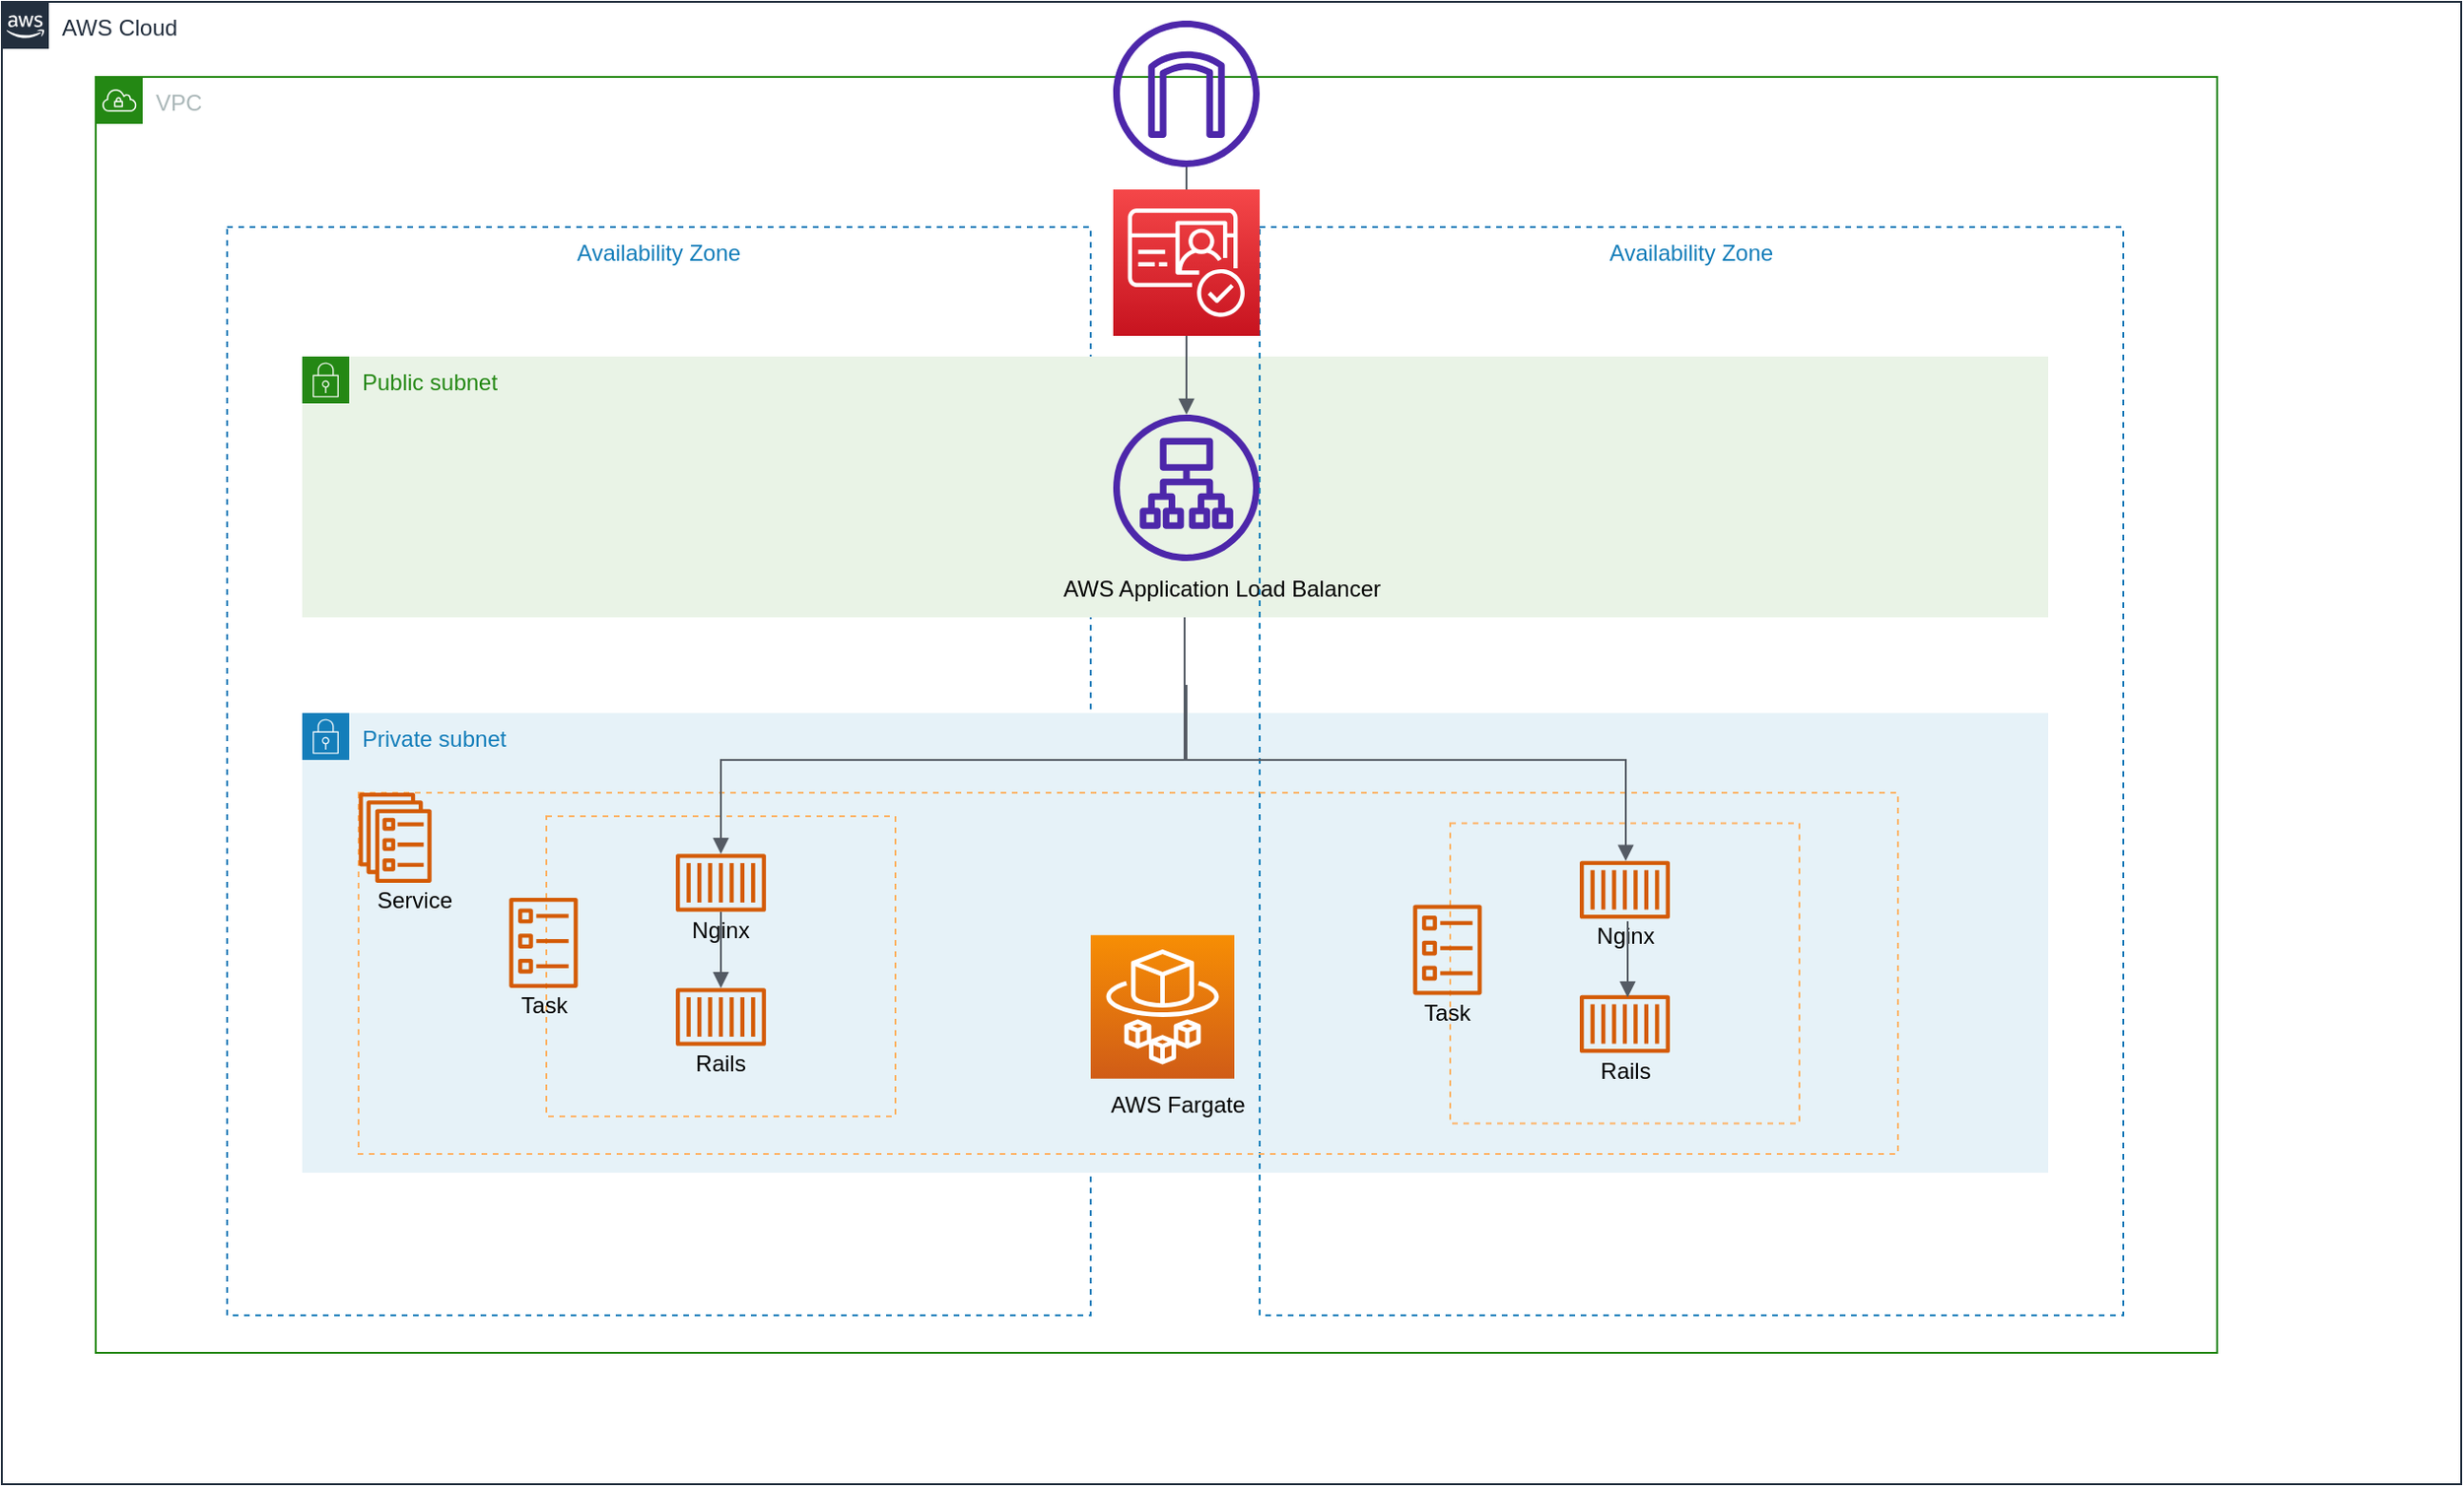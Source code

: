 <mxfile>
    <diagram id="s5NGnHYuqPs6r2TMpPu3" name="システム構成">
        <mxGraphModel dx="1018" dy="433" grid="1" gridSize="10" guides="1" tooltips="1" connect="1" arrows="1" fold="1" page="1" pageScale="1" pageWidth="827" pageHeight="1169" background="#FFFFFF" math="0" shadow="0">
            <root>
                <mxCell id="0"/>
                <mxCell id="1" parent="0"/>
                <mxCell id="2" value="AWS Cloud" style="points=[[0,0],[0.25,0],[0.5,0],[0.75,0],[1,0],[1,0.25],[1,0.5],[1,0.75],[1,1],[0.75,1],[0.5,1],[0.25,1],[0,1],[0,0.75],[0,0.5],[0,0.25]];outlineConnect=0;gradientColor=none;html=1;whiteSpace=wrap;fontSize=12;fontStyle=0;container=1;pointerEvents=0;collapsible=0;recursiveResize=0;shape=mxgraph.aws4.group;grIcon=mxgraph.aws4.group_aws_cloud_alt;strokeColor=#232F3E;fillColor=none;verticalAlign=top;align=left;spacingLeft=30;fontColor=#232F3E;dashed=0;" parent="1" vertex="1">
                    <mxGeometry x="40" y="40" width="1310" height="790" as="geometry"/>
                </mxCell>
                <mxCell id="4" value="VPC" style="points=[[0,0],[0.25,0],[0.5,0],[0.75,0],[1,0],[1,0.25],[1,0.5],[1,0.75],[1,1],[0.75,1],[0.5,1],[0.25,1],[0,1],[0,0.75],[0,0.5],[0,0.25]];outlineConnect=0;gradientColor=none;html=1;whiteSpace=wrap;fontSize=12;fontStyle=0;container=1;pointerEvents=0;collapsible=0;recursiveResize=0;shape=mxgraph.aws4.group;grIcon=mxgraph.aws4.group_vpc;strokeColor=#248814;fillColor=none;verticalAlign=top;align=left;spacingLeft=30;fontColor=#AAB7B8;dashed=0;" parent="2" vertex="1">
                    <mxGeometry x="50" y="40" width="1130" height="680" as="geometry"/>
                </mxCell>
                <mxCell id="16" value="Availability Zone" style="fillColor=none;strokeColor=#147EBA;dashed=1;verticalAlign=top;fontStyle=0;fontColor=#147EBA;" parent="4" vertex="1">
                    <mxGeometry x="70" y="80" width="460" height="580" as="geometry"/>
                </mxCell>
                <mxCell id="26" value="Private subnet" style="points=[[0,0],[0.25,0],[0.5,0],[0.75,0],[1,0],[1,0.25],[1,0.5],[1,0.75],[1,1],[0.75,1],[0.5,1],[0.25,1],[0,1],[0,0.75],[0,0.5],[0,0.25]];outlineConnect=0;gradientColor=none;html=1;whiteSpace=wrap;fontSize=12;fontStyle=0;container=1;pointerEvents=0;collapsible=0;recursiveResize=0;shape=mxgraph.aws4.group;grIcon=mxgraph.aws4.group_security_group;grStroke=0;strokeColor=#147EBA;fillColor=#E6F2F8;verticalAlign=top;align=left;spacingLeft=30;fontColor=#147EBA;dashed=0;" parent="4" vertex="1">
                    <mxGeometry x="110" y="339" width="930" height="245" as="geometry"/>
                </mxCell>
                <mxCell id="24" value="Public subnet" style="points=[[0,0],[0.25,0],[0.5,0],[0.75,0],[1,0],[1,0.25],[1,0.5],[1,0.75],[1,1],[0.75,1],[0.5,1],[0.25,1],[0,1],[0,0.75],[0,0.5],[0,0.25]];outlineConnect=0;gradientColor=none;html=1;whiteSpace=wrap;fontSize=12;fontStyle=0;container=1;pointerEvents=0;collapsible=0;recursiveResize=0;shape=mxgraph.aws4.group;grIcon=mxgraph.aws4.group_security_group;grStroke=0;strokeColor=#248814;fillColor=#E9F3E6;verticalAlign=top;align=left;spacingLeft=30;fontColor=#248814;dashed=0;" parent="4" vertex="1">
                    <mxGeometry x="110" y="149" width="930" height="139" as="geometry"/>
                </mxCell>
                <mxCell id="28" value="" style="sketch=0;outlineConnect=0;fontColor=#232F3E;gradientColor=none;fillColor=#4D27AA;strokeColor=none;dashed=0;verticalLabelPosition=bottom;verticalAlign=top;align=center;html=1;fontSize=12;fontStyle=0;aspect=fixed;pointerEvents=1;shape=mxgraph.aws4.application_load_balancer;" parent="24" vertex="1">
                    <mxGeometry x="432" y="31" width="78" height="78" as="geometry"/>
                </mxCell>
                <mxCell id="70" value="AWS Application Load Balancer" style="text;html=1;strokeColor=none;fillColor=none;align=center;verticalAlign=middle;whiteSpace=wrap;rounded=0;" parent="24" vertex="1">
                    <mxGeometry x="400" y="109" width="180" height="30" as="geometry"/>
                </mxCell>
                <mxCell id="34" value="Availability Zone" style="fillColor=none;strokeColor=#147EBA;dashed=1;verticalAlign=top;fontStyle=0;fontColor=#147EBA;" parent="4" vertex="1">
                    <mxGeometry x="620" y="80" width="460" height="580" as="geometry"/>
                </mxCell>
                <mxCell id="32" value="" style="fillColor=none;strokeColor=#FFB366;dashed=1;verticalAlign=top;fontStyle=0;fontColor=#5A6C86;" parent="4" vertex="1">
                    <mxGeometry x="140" y="381.5" width="820" height="192.5" as="geometry"/>
                </mxCell>
                <mxCell id="35" value="" style="fillColor=none;strokeColor=#FFB366;dashed=1;verticalAlign=top;fontStyle=0;fontColor=#5A6C86;" parent="4" vertex="1">
                    <mxGeometry x="240" y="394" width="186" height="160" as="geometry"/>
                </mxCell>
                <mxCell id="39" value="" style="group" parent="4" vertex="1" connectable="0">
                    <mxGeometry x="303" y="414" width="60" height="50" as="geometry"/>
                </mxCell>
                <mxCell id="37" value="" style="sketch=0;outlineConnect=0;fontColor=#232F3E;gradientColor=none;fillColor=#D45B07;strokeColor=none;dashed=0;verticalLabelPosition=bottom;verticalAlign=top;align=center;html=1;fontSize=12;fontStyle=0;aspect=fixed;pointerEvents=1;shape=mxgraph.aws4.container_1;" parent="39" vertex="1">
                    <mxGeometry x="6" width="48" height="31" as="geometry"/>
                </mxCell>
                <mxCell id="38" value="Nginx" style="text;html=1;strokeColor=none;fillColor=none;align=center;verticalAlign=middle;whiteSpace=wrap;rounded=0;" parent="39" vertex="1">
                    <mxGeometry y="31" width="60" height="19" as="geometry"/>
                </mxCell>
                <mxCell id="40" value="" style="group" parent="4" vertex="1" connectable="0">
                    <mxGeometry x="303" y="485.5" width="60" height="50" as="geometry"/>
                </mxCell>
                <mxCell id="41" value="" style="sketch=0;outlineConnect=0;fontColor=#232F3E;gradientColor=none;fillColor=#D45B07;strokeColor=none;dashed=0;verticalLabelPosition=bottom;verticalAlign=top;align=center;html=1;fontSize=12;fontStyle=0;aspect=fixed;pointerEvents=1;shape=mxgraph.aws4.container_1;" parent="40" vertex="1">
                    <mxGeometry x="6" width="48" height="31" as="geometry"/>
                </mxCell>
                <mxCell id="42" value="Rails" style="text;html=1;strokeColor=none;fillColor=none;align=center;verticalAlign=middle;whiteSpace=wrap;rounded=0;" parent="40" vertex="1">
                    <mxGeometry y="31" width="60" height="19" as="geometry"/>
                </mxCell>
                <mxCell id="45" value="" style="group" parent="4" vertex="1" connectable="0">
                    <mxGeometry x="208.5" y="437.5" width="60" height="66.5" as="geometry"/>
                </mxCell>
                <mxCell id="36" value="" style="sketch=0;outlineConnect=0;fontColor=#232F3E;gradientColor=none;fillColor=#D45B07;strokeColor=none;dashed=0;verticalLabelPosition=bottom;verticalAlign=top;align=center;html=1;fontSize=12;fontStyle=0;aspect=fixed;pointerEvents=1;shape=mxgraph.aws4.ecs_task;" parent="45" vertex="1">
                    <mxGeometry x="11.5" width="37" height="48" as="geometry"/>
                </mxCell>
                <mxCell id="43" value="Task" style="text;html=1;strokeColor=none;fillColor=none;align=center;verticalAlign=middle;whiteSpace=wrap;rounded=0;" parent="45" vertex="1">
                    <mxGeometry y="48" width="60" height="18.5" as="geometry"/>
                </mxCell>
                <mxCell id="46" value="" style="group" parent="4" vertex="1" connectable="0">
                    <mxGeometry x="140" y="381.5" width="60" height="66.75" as="geometry"/>
                </mxCell>
                <mxCell id="31" value="" style="sketch=0;outlineConnect=0;fontColor=#232F3E;gradientColor=none;fillColor=#D45B07;strokeColor=none;dashed=0;verticalLabelPosition=bottom;verticalAlign=top;align=center;html=1;fontSize=12;fontStyle=0;aspect=fixed;pointerEvents=1;shape=mxgraph.aws4.ecs_service;" parent="46" vertex="1">
                    <mxGeometry width="39" height="48" as="geometry"/>
                </mxCell>
                <mxCell id="44" value="Service" style="text;html=1;strokeColor=none;fillColor=none;align=center;verticalAlign=middle;whiteSpace=wrap;rounded=0;" parent="46" vertex="1">
                    <mxGeometry y="48.25" width="60" height="18.5" as="geometry"/>
                </mxCell>
                <mxCell id="48" value="" style="fillColor=none;strokeColor=#FFB366;dashed=1;verticalAlign=top;fontStyle=0;fontColor=#5A6C86;" parent="4" vertex="1">
                    <mxGeometry x="721.5" y="397.75" width="186" height="160" as="geometry"/>
                </mxCell>
                <mxCell id="49" value="" style="group" parent="4" vertex="1" connectable="0">
                    <mxGeometry x="784.5" y="417.75" width="60" height="50" as="geometry"/>
                </mxCell>
                <mxCell id="50" value="" style="sketch=0;outlineConnect=0;fontColor=#232F3E;gradientColor=none;fillColor=#D45B07;strokeColor=none;dashed=0;verticalLabelPosition=bottom;verticalAlign=top;align=center;html=1;fontSize=12;fontStyle=0;aspect=fixed;pointerEvents=1;shape=mxgraph.aws4.container_1;" parent="49" vertex="1">
                    <mxGeometry x="6" width="48" height="31" as="geometry"/>
                </mxCell>
                <mxCell id="51" value="Nginx" style="text;html=1;strokeColor=none;fillColor=none;align=center;verticalAlign=middle;whiteSpace=wrap;rounded=0;" parent="49" vertex="1">
                    <mxGeometry y="31" width="60" height="19" as="geometry"/>
                </mxCell>
                <mxCell id="52" value="" style="group" parent="4" vertex="1" connectable="0">
                    <mxGeometry x="784.5" y="489.25" width="60" height="50" as="geometry"/>
                </mxCell>
                <mxCell id="53" value="" style="sketch=0;outlineConnect=0;fontColor=#232F3E;gradientColor=none;fillColor=#D45B07;strokeColor=none;dashed=0;verticalLabelPosition=bottom;verticalAlign=top;align=center;html=1;fontSize=12;fontStyle=0;aspect=fixed;pointerEvents=1;shape=mxgraph.aws4.container_1;" parent="52" vertex="1">
                    <mxGeometry x="6" width="48" height="31" as="geometry"/>
                </mxCell>
                <mxCell id="54" value="Rails" style="text;html=1;strokeColor=none;fillColor=none;align=center;verticalAlign=middle;whiteSpace=wrap;rounded=0;" parent="52" vertex="1">
                    <mxGeometry y="31" width="60" height="19" as="geometry"/>
                </mxCell>
                <mxCell id="55" value="" style="group" parent="4" vertex="1" connectable="0">
                    <mxGeometry x="690" y="441.25" width="60" height="66.5" as="geometry"/>
                </mxCell>
                <mxCell id="56" value="" style="sketch=0;outlineConnect=0;fontColor=#232F3E;gradientColor=none;fillColor=#D45B07;strokeColor=none;dashed=0;verticalLabelPosition=bottom;verticalAlign=top;align=center;html=1;fontSize=12;fontStyle=0;aspect=fixed;pointerEvents=1;shape=mxgraph.aws4.ecs_task;" parent="55" vertex="1">
                    <mxGeometry x="11.5" width="37" height="48" as="geometry"/>
                </mxCell>
                <mxCell id="57" value="Task" style="text;html=1;strokeColor=none;fillColor=none;align=center;verticalAlign=middle;whiteSpace=wrap;rounded=0;" parent="55" vertex="1">
                    <mxGeometry y="48" width="60" height="18.5" as="geometry"/>
                </mxCell>
                <mxCell id="63" value="" style="group" parent="4" vertex="1" connectable="0">
                    <mxGeometry x="530" y="457.37" width="93" height="104.75" as="geometry"/>
                </mxCell>
                <mxCell id="58" value="" style="sketch=0;points=[[0,0,0],[0.25,0,0],[0.5,0,0],[0.75,0,0],[1,0,0],[0,1,0],[0.25,1,0],[0.5,1,0],[0.75,1,0],[1,1,0],[0,0.25,0],[0,0.5,0],[0,0.75,0],[1,0.25,0],[1,0.5,0],[1,0.75,0]];outlineConnect=0;fontColor=#232F3E;gradientColor=#F78E04;gradientDirection=north;fillColor=#D05C17;strokeColor=#ffffff;dashed=0;verticalLabelPosition=bottom;verticalAlign=top;align=center;html=1;fontSize=12;fontStyle=0;aspect=fixed;shape=mxgraph.aws4.resourceIcon;resIcon=mxgraph.aws4.fargate;" parent="63" vertex="1">
                    <mxGeometry width="76.5" height="76.5" as="geometry"/>
                </mxCell>
                <mxCell id="59" value="AWS Fargate" style="text;html=1;strokeColor=none;fillColor=none;align=center;verticalAlign=middle;whiteSpace=wrap;rounded=0;" parent="63" vertex="1">
                    <mxGeometry y="76.5" width="93" height="28.25" as="geometry"/>
                </mxCell>
                <mxCell id="91" value="" style="edgeStyle=none;html=1;" edge="1" parent="4">
                    <mxGeometry relative="1" as="geometry">
                        <mxPoint x="814.102" y="618" as="sourcePoint"/>
                        <mxPoint x="814.102" y="618" as="targetPoint"/>
                    </mxGeometry>
                </mxCell>
                <mxCell id="73" value="" style="edgeStyle=orthogonalEdgeStyle;html=1;endArrow=block;elbow=vertical;startArrow=none;endFill=1;strokeColor=#545B64;rounded=0;" parent="4" target="37" edge="1">
                    <mxGeometry width="100" relative="1" as="geometry">
                        <mxPoint x="581" y="324" as="sourcePoint"/>
                        <mxPoint x="576" y="441.251" as="targetPoint"/>
                        <Array as="points">
                            <mxPoint x="581" y="364"/>
                            <mxPoint x="333" y="364"/>
                        </Array>
                    </mxGeometry>
                </mxCell>
                <mxCell id="75" value="" style="edgeStyle=orthogonalEdgeStyle;html=1;endArrow=block;elbow=vertical;startArrow=none;endFill=1;strokeColor=#545B64;rounded=0;" parent="4" source="70" target="50" edge="1">
                    <mxGeometry width="100" relative="1" as="geometry">
                        <mxPoint x="650" y="394" as="sourcePoint"/>
                        <mxPoint x="750" y="394" as="targetPoint"/>
                        <Array as="points">
                            <mxPoint x="580" y="364"/>
                            <mxPoint x="815" y="364"/>
                        </Array>
                    </mxGeometry>
                </mxCell>
                <mxCell id="76" value="" style="edgeStyle=orthogonalEdgeStyle;html=1;endArrow=none;elbow=vertical;startArrow=block;startFill=1;strokeColor=#545B64;rounded=0;entryX=0.5;entryY=0;entryDx=0;entryDy=0;" parent="4" source="41" target="38" edge="1">
                    <mxGeometry width="100" relative="1" as="geometry">
                        <mxPoint x="283" y="474" as="sourcePoint"/>
                        <mxPoint x="383" y="474" as="targetPoint"/>
                        <Array as="points">
                            <mxPoint x="333" y="455"/>
                            <mxPoint x="333" y="455"/>
                        </Array>
                    </mxGeometry>
                </mxCell>
                <mxCell id="92" value="" style="sketch=0;points=[[0,0,0],[0.25,0,0],[0.5,0,0],[0.75,0,0],[1,0,0],[0,1,0],[0.25,1,0],[0.5,1,0],[0.75,1,0],[1,1,0],[0,0.25,0],[0,0.5,0],[0,0.75,0],[1,0.25,0],[1,0.5,0],[1,0.75,0]];outlineConnect=0;fontColor=#232F3E;gradientColor=#F54749;gradientDirection=north;fillColor=#C7131F;strokeColor=#ffffff;dashed=0;verticalLabelPosition=bottom;verticalAlign=top;align=center;html=1;fontSize=12;fontStyle=0;aspect=fixed;shape=mxgraph.aws4.resourceIcon;resIcon=mxgraph.aws4.cognito;" vertex="1" parent="4">
                    <mxGeometry x="542" y="60" width="78" height="78" as="geometry"/>
                </mxCell>
                <mxCell id="72" value="" style="edgeStyle=orthogonalEdgeStyle;html=1;endArrow=block;elbow=vertical;startArrow=none;endFill=1;strokeColor=#545B64;rounded=0;" parent="4" source="92" target="28" edge="1">
                    <mxGeometry width="100" relative="1" as="geometry">
                        <mxPoint x="560" y="70" as="sourcePoint"/>
                        <mxPoint x="660" y="70" as="targetPoint"/>
                    </mxGeometry>
                </mxCell>
                <mxCell id="11" value="" style="sketch=0;outlineConnect=0;fontColor=#232F3E;gradientColor=none;fillColor=#4D27AA;strokeColor=none;dashed=0;verticalLabelPosition=bottom;verticalAlign=top;align=center;html=1;fontSize=12;fontStyle=0;aspect=fixed;pointerEvents=1;shape=mxgraph.aws4.internet_gateway;" parent="2" vertex="1">
                    <mxGeometry x="592" y="10" width="78" height="78" as="geometry"/>
                </mxCell>
                <mxCell id="93" value="" style="edgeStyle=orthogonalEdgeStyle;html=1;endArrow=none;elbow=vertical;startArrow=none;endFill=1;strokeColor=#545B64;rounded=0;" edge="1" parent="2" source="11" target="92">
                    <mxGeometry width="100" relative="1" as="geometry">
                        <mxPoint x="671.0" y="127.999" as="sourcePoint"/>
                        <mxPoint x="671.0" y="260.001" as="targetPoint"/>
                    </mxGeometry>
                </mxCell>
                <mxCell id="79" value="" style="edgeStyle=orthogonalEdgeStyle;html=1;endArrow=none;elbow=vertical;startArrow=block;startFill=1;strokeColor=#545B64;rounded=0;entryX=0.5;entryY=0;entryDx=0;entryDy=0;" parent="1" edge="1">
                    <mxGeometry width="100" relative="1" as="geometry">
                        <mxPoint x="906" y="570.59" as="sourcePoint"/>
                        <mxPoint x="906" y="530" as="targetPoint"/>
                        <Array as="points">
                            <mxPoint x="906" y="540"/>
                            <mxPoint x="906" y="540"/>
                        </Array>
                    </mxGeometry>
                </mxCell>
            </root>
        </mxGraphModel>
    </diagram>
</mxfile>